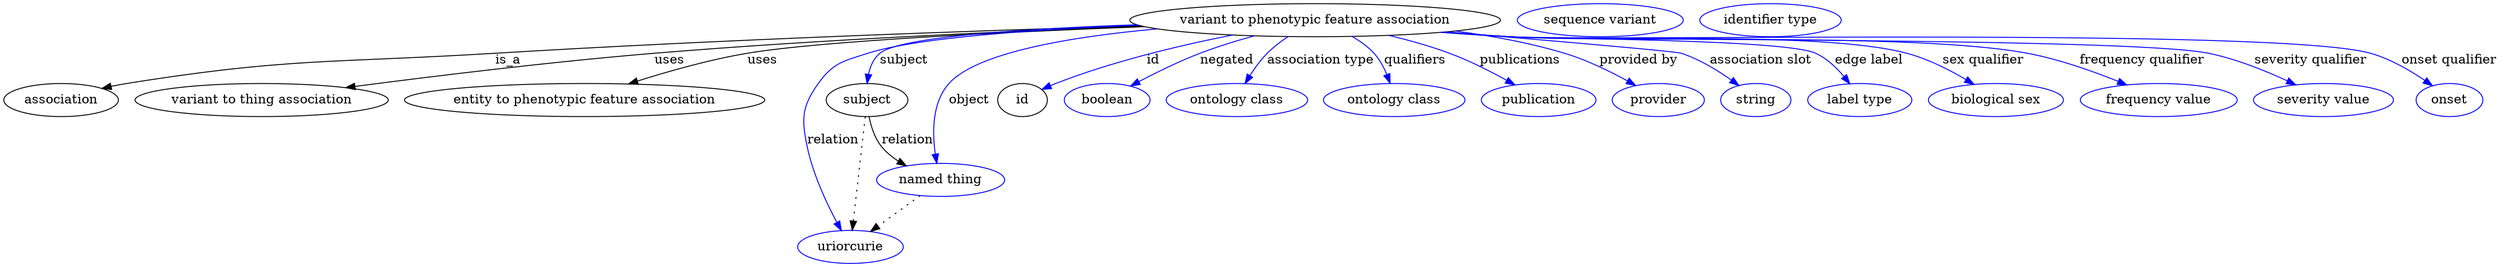 digraph {
	graph [bb="0,0,2200.2,281"];
	node [label="\N"];
	"variant to phenotypic feature association"	 [height=0.5,
		label="variant to phenotypic feature association",
		pos="1162.4,263",
		width=4.2643];
	association	 [height=0.5,
		pos="49.402,177",
		width=1.3723];
	"variant to phenotypic feature association" -> association	 [label=is_a,
		lp="437.68,220",
		pos="e,85.31,189.37 1014.8,258.02 866.03,252.46 629.8,242.22 425.85,227 284,216.41 246.8,223.33 107.4,195 103.33,194.17 99.144,193.17 \
94.968,192.08"];
	"variant to thing association"	 [height=0.5,
		pos="222.4,177",
		width=2.9346];
	"variant to phenotypic feature association" -> "variant to thing association"	 [label=uses,
		lp="572.46,220",
		pos="e,300.01,189.29 1015.8,257.63 893.73,252.35 715.4,242.74 560.29,227 460.72,216.89 436.37,209.85 337.4,195 328.52,193.67 319.26,192.26 \
310.02,190.83"];
	"entity to phenotypic feature association"	 [height=0.5,
		pos="495.4,177",
		width=4.1417];
	"variant to phenotypic feature association" -> "entity to phenotypic feature association"	 [label=uses,
		lp="646.46,220",
		pos="e,534.66,194.45 1016,257.56 885.5,251.88 704.5,241.73 634.29,227 603.46,220.53 570.22,208.75 543.99,198.25"];
	subject	 [height=0.5,
		pos="742.4,177",
		width=0.97656];
	"variant to phenotypic feature association" -> subject	 [color=blue,
		label=subject,
		lp="780.23,220",
		pos="e,743.85,195.08 1015.8,257.57 909.16,252.34 780.02,242.84 759.75,227 752.85,221.61 748.68,213.31 746.17,205.01",
		style=solid];
	relation	 [color=blue,
		height=0.5,
		label=uriorcurie,
		pos="726.4,18",
		width=1.2492];
	"variant to phenotypic feature association" -> relation	 [color=blue,
		label=relation,
		lp="713.78,134",
		pos="e,718.72,36.096 1014.9,257.96 915.72,253.09 794.59,243.89 746.4,227 722.21,218.52 711.88,216.81 698.4,195 682.43,169.17 686.97,157.01 \
691.64,127 696.07,98.536 706.64,67.339 714.97,45.642",
		style=solid];
	object	 [color=blue,
		height=0.5,
		label="named thing",
		pos="808.4,91",
		width=1.5019];
	"variant to phenotypic feature association" -> object	 [color=blue,
		label=object,
		lp="839.51,177",
		pos="e,808.37,109.44 1034.7,252.91 950.63,243.48 850.97,226.03 822.19,195 812.3,184.33 809.38,146.46 808.59,119.51",
		style=solid];
	id	 [height=0.5,
		pos="892.4,177",
		width=0.75];
	"variant to phenotypic feature association" -> id	 [color=blue,
		label=id,
		lp="1022.8,220",
		pos="e,913.88,188.34 1091.9,246.93 1044.7,235.11 981.69,217.26 928.4,195 926.61,194.25 924.79,193.46 922.96,192.63",
		style=solid];
	negated	 [color=blue,
		height=0.5,
		label=boolean,
		pos="975.4,177",
		width=1.0584];
	"variant to phenotypic feature association" -> negated	 [color=blue,
		label=negated,
		lp="1087.2,220",
		pos="e,998.8,191.4 1111.7,245.98 1096.4,240.41 1079.8,233.87 1064.9,227 1045.4,218.02 1024.4,206.4 1007.6,196.62",
		style=solid];
	"association type"	 [color=blue,
		height=0.5,
		label="ontology class",
		pos="1092.4,177",
		width=1.6931];
	"variant to phenotypic feature association" -> "association type"	 [color=blue,
		label="association type",
		lp="1166.3,220",
		pos="e,1100.7,195.07 1138.5,244.89 1132.2,239.52 1125.8,233.37 1120.6,227 1114.9,220.1 1109.8,211.9 1105.5,204.17",
		style=solid];
	qualifiers	 [color=blue,
		height=0.5,
		label="ontology class",
		pos="1232.4,177",
		width=1.6931];
	"variant to phenotypic feature association" -> qualifiers	 [color=blue,
		label=qualifiers,
		lp="1245.5,220",
		pos="e,1226.9,195.35 1191.2,245.18 1198.1,239.94 1205,233.77 1210.4,227 1215.6,220.42 1219.9,212.4 1223.2,204.74",
		style=solid];
	publications	 [color=blue,
		height=0.5,
		label=publication,
		pos="1361.4,177",
		width=1.3859];
	"variant to phenotypic feature association" -> publications	 [color=blue,
		label=publications,
		lp="1336.6,220",
		pos="e,1337.3,192.92 1222.8,246.42 1240.1,240.97 1258.7,234.39 1275.4,227 1293.6,218.92 1312.9,207.97 1328.5,198.38",
		style=solid];
	"provided by"	 [color=blue,
		height=0.5,
		label=provider,
		pos="1469.4,177",
		width=1.1129];
	"variant to phenotypic feature association" -> "provided by"	 [color=blue,
		label="provided by",
		lp="1441,220",
		pos="e,1446.1,191.93 1274.6,250.72 1307.3,245.33 1342.8,237.71 1374.4,227 1396.4,219.57 1419.4,207.57 1437.3,197.18",
		style=solid];
	"association slot"	 [color=blue,
		height=0.5,
		label=string,
		pos="1557.4,177",
		width=0.8403];
	"variant to phenotypic feature association" -> "association slot"	 [color=blue,
		label="association slot",
		lp="1549.4,220",
		pos="e,1539.5,191.69 1273.9,250.58 1363.9,240.52 1475.9,227.88 1478.4,227 1497.5,220.28 1516.7,208.26 1531.4,197.69",
		style=solid];
	"edge label"	 [color=blue,
		height=0.5,
		label="label type",
		pos="1650.4,177",
		width=1.2425];
	"variant to phenotypic feature association" -> "edge label"	 [color=blue,
		label="edge label",
		lp="1647,220",
		pos="e,1636.9,194.63 1271.5,250.29 1289.5,248.38 1308,246.54 1325.4,245 1385.5,239.69 1541,250.87 1596.4,227 1609.2,221.5 1620.9,211.63 \
1630.1,202.11",
		style=solid];
	"sex qualifier"	 [color=blue,
		height=0.5,
		label="biological sex",
		pos="1772.4,177",
		width=1.652];
	"variant to phenotypic feature association" -> "sex qualifier"	 [color=blue,
		label="sex qualifier",
		lp="1748.8,220",
		pos="e,1748.4,193.75 1270.6,250.14 1288.9,248.23 1307.7,246.43 1325.4,245 1403.9,238.67 1603.5,248.17 1679.4,227 1700.8,221.04 1722.7,\
209.56 1739.9,199.1",
		style=solid];
	"frequency qualifier"	 [color=blue,
		height=0.5,
		label="frequency value",
		pos="1916.4,177",
		width=1.8561];
	"variant to phenotypic feature association" -> "frequency qualifier"	 [color=blue,
		label="frequency qualifier",
		lp="1888.5,220",
		pos="e,1884.4,192.82 1269.7,250.05 1288.3,248.13 1307.4,246.34 1325.4,245 1427.9,237.36 1686.8,247.85 1787.4,227 1817.9,220.69 1850.5,\
207.97 1875.3,196.95",
		style=solid];
	"severity qualifier"	 [color=blue,
		height=0.5,
		label="severity value",
		pos="2060.4,177",
		width=1.6517];
	"variant to phenotypic feature association" -> "severity qualifier"	 [color=blue,
		label="severity qualifier",
		lp="2035.6,220",
		pos="e,2032.1,192.93 1268.8,249.99 1287.6,248.05 1307.1,246.28 1325.4,245 1462.9,235.43 1810.9,257.02 1945.4,227 1972.5,220.94 2001.2,\
208.48 2023.2,197.51",
		style=solid];
	"onset qualifier"	 [color=blue,
		height=0.5,
		label=onset,
		pos="2171.4,177",
		width=0.79928];
	"variant to phenotypic feature association" -> "onset qualifier"	 [color=blue,
		label="onset qualifier",
		lp="2158.3,220",
		pos="e,2153.4,191.28 1268.4,249.96 1287.3,248 1306.9,246.24 1325.4,245 1409.8,239.35 2005.1,250.19 2086.4,227 2107.7,220.94 2129.1,208.28 \
2145.1,197.21",
		style=solid];
	subject -> relation	 [pos="e,728.22,36.027 740.57,158.76 737.79,131.21 732.51,78.735 729.24,46.223",
		style=dotted];
	subject -> object	 [label=relation,
		lp="782.78,134",
		pos="e,781.71,106.94 746.38,158.65 749.19,148.62 753.71,136.36 760.64,127 764.28,122.08 768.78,117.52 773.54,113.41"];
	"variant to phenotypic feature association_subject"	 [color=blue,
		height=0.5,
		label="sequence variant",
		pos="1403.4,263",
		width=1.9244];
	object -> relation	 [pos="e,745.03,34.588 789.38,74.069 778.44,64.326 764.53,51.941 752.56,41.291",
		style=dotted];
	association_id	 [color=blue,
		height=0.5,
		label="identifier type",
		pos="1550.4,263",
		width=1.652];
}
